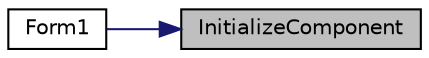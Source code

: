 digraph "InitializeComponent"
{
 // LATEX_PDF_SIZE
  edge [fontname="Helvetica",fontsize="10",labelfontname="Helvetica",labelfontsize="10"];
  node [fontname="Helvetica",fontsize="10",shape=record];
  rankdir="RL";
  Node32 [label="InitializeComponent",height=0.2,width=0.4,color="black", fillcolor="grey75", style="filled", fontcolor="black",tooltip="Required method for Designer support - do not modify the contents of this method with the code editor..."];
  Node32 -> Node33 [dir="back",color="midnightblue",fontsize="10",style="solid",fontname="Helvetica"];
  Node33 [label="Form1",height=0.2,width=0.4,color="black", fillcolor="white", style="filled",URL="$classviolet_1_1Form1.html#a1e90f54a076166c2729e4fc130785fc6",tooltip=" "];
}
